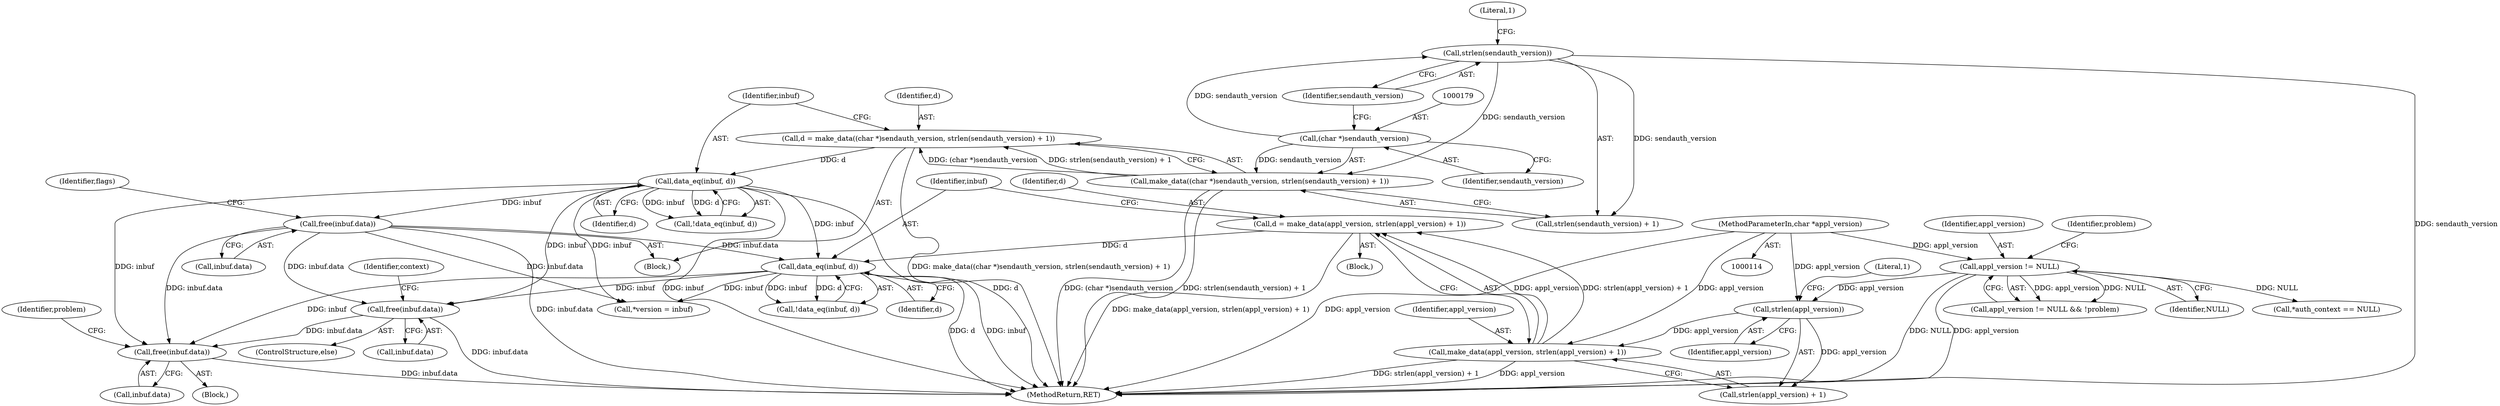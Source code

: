 digraph "0_krb5_102bb6ebf20f9174130c85c3b052ae104e5073ec_0@API" {
"1000400" [label="(Call,free(inbuf.data))"];
"1000187" [label="(Call,data_eq(inbuf, d))"];
"1000175" [label="(Call,d = make_data((char *)sendauth_version, strlen(sendauth_version) + 1))"];
"1000177" [label="(Call,make_data((char *)sendauth_version, strlen(sendauth_version) + 1))"];
"1000178" [label="(Call,(char *)sendauth_version)"];
"1000182" [label="(Call,strlen(sendauth_version))"];
"1000260" [label="(Call,free(inbuf.data))"];
"1000240" [label="(Call,data_eq(inbuf, d))"];
"1000197" [label="(Call,free(inbuf.data))"];
"1000230" [label="(Call,d = make_data(appl_version, strlen(appl_version) + 1))"];
"1000232" [label="(Call,make_data(appl_version, strlen(appl_version) + 1))"];
"1000235" [label="(Call,strlen(appl_version))"];
"1000224" [label="(Call,appl_version != NULL)"];
"1000118" [label="(MethodParameterIn,char *appl_version)"];
"1000226" [label="(Identifier,NULL)"];
"1000189" [label="(Identifier,d)"];
"1000184" [label="(Literal,1)"];
"1000401" [label="(Call,inbuf.data)"];
"1000620" [label="(MethodReturn,RET)"];
"1000182" [label="(Call,strlen(sendauth_version))"];
"1000405" [label="(Identifier,problem)"];
"1000267" [label="(Identifier,context)"];
"1000235" [label="(Call,strlen(appl_version))"];
"1000223" [label="(Call,appl_version != NULL && !problem)"];
"1000242" [label="(Identifier,d)"];
"1000197" [label="(Call,free(inbuf.data))"];
"1000232" [label="(Call,make_data(appl_version, strlen(appl_version) + 1))"];
"1000237" [label="(Literal,1)"];
"1000180" [label="(Identifier,sendauth_version)"];
"1000225" [label="(Identifier,appl_version)"];
"1000240" [label="(Call,data_eq(inbuf, d))"];
"1000236" [label="(Identifier,appl_version)"];
"1000178" [label="(Call,(char *)sendauth_version)"];
"1000118" [label="(MethodParameterIn,char *appl_version)"];
"1000255" [label="(Call,*version = inbuf)"];
"1000230" [label="(Call,d = make_data(appl_version, strlen(appl_version) + 1))"];
"1000387" [label="(Block,)"];
"1000260" [label="(Call,free(inbuf.data))"];
"1000186" [label="(Call,!data_eq(inbuf, d))"];
"1000176" [label="(Identifier,d)"];
"1000187" [label="(Call,data_eq(inbuf, d))"];
"1000241" [label="(Identifier,inbuf)"];
"1000400" [label="(Call,free(inbuf.data))"];
"1000175" [label="(Call,d = make_data((char *)sendauth_version, strlen(sendauth_version) + 1))"];
"1000198" [label="(Call,inbuf.data)"];
"1000259" [label="(ControlStructure,else)"];
"1000239" [label="(Call,!data_eq(inbuf, d))"];
"1000183" [label="(Identifier,sendauth_version)"];
"1000231" [label="(Identifier,d)"];
"1000224" [label="(Call,appl_version != NULL)"];
"1000228" [label="(Identifier,problem)"];
"1000181" [label="(Call,strlen(sendauth_version) + 1)"];
"1000261" [label="(Call,inbuf.data)"];
"1000203" [label="(Identifier,flags)"];
"1000177" [label="(Call,make_data((char *)sendauth_version, strlen(sendauth_version) + 1))"];
"1000234" [label="(Call,strlen(appl_version) + 1)"];
"1000233" [label="(Identifier,appl_version)"];
"1000296" [label="(Call,*auth_context == NULL)"];
"1000164" [label="(Block,)"];
"1000229" [label="(Block,)"];
"1000188" [label="(Identifier,inbuf)"];
"1000400" -> "1000387"  [label="AST: "];
"1000400" -> "1000401"  [label="CFG: "];
"1000401" -> "1000400"  [label="AST: "];
"1000405" -> "1000400"  [label="CFG: "];
"1000400" -> "1000620"  [label="DDG: inbuf.data"];
"1000187" -> "1000400"  [label="DDG: inbuf"];
"1000260" -> "1000400"  [label="DDG: inbuf.data"];
"1000240" -> "1000400"  [label="DDG: inbuf"];
"1000197" -> "1000400"  [label="DDG: inbuf.data"];
"1000187" -> "1000186"  [label="AST: "];
"1000187" -> "1000189"  [label="CFG: "];
"1000188" -> "1000187"  [label="AST: "];
"1000189" -> "1000187"  [label="AST: "];
"1000186" -> "1000187"  [label="CFG: "];
"1000187" -> "1000620"  [label="DDG: inbuf"];
"1000187" -> "1000620"  [label="DDG: d"];
"1000187" -> "1000186"  [label="DDG: inbuf"];
"1000187" -> "1000186"  [label="DDG: d"];
"1000175" -> "1000187"  [label="DDG: d"];
"1000187" -> "1000197"  [label="DDG: inbuf"];
"1000187" -> "1000240"  [label="DDG: inbuf"];
"1000187" -> "1000255"  [label="DDG: inbuf"];
"1000187" -> "1000260"  [label="DDG: inbuf"];
"1000175" -> "1000164"  [label="AST: "];
"1000175" -> "1000177"  [label="CFG: "];
"1000176" -> "1000175"  [label="AST: "];
"1000177" -> "1000175"  [label="AST: "];
"1000188" -> "1000175"  [label="CFG: "];
"1000175" -> "1000620"  [label="DDG: make_data((char *)sendauth_version, strlen(sendauth_version) + 1)"];
"1000177" -> "1000175"  [label="DDG: (char *)sendauth_version"];
"1000177" -> "1000175"  [label="DDG: strlen(sendauth_version) + 1"];
"1000177" -> "1000181"  [label="CFG: "];
"1000178" -> "1000177"  [label="AST: "];
"1000181" -> "1000177"  [label="AST: "];
"1000177" -> "1000620"  [label="DDG: (char *)sendauth_version"];
"1000177" -> "1000620"  [label="DDG: strlen(sendauth_version) + 1"];
"1000178" -> "1000177"  [label="DDG: sendauth_version"];
"1000182" -> "1000177"  [label="DDG: sendauth_version"];
"1000178" -> "1000180"  [label="CFG: "];
"1000179" -> "1000178"  [label="AST: "];
"1000180" -> "1000178"  [label="AST: "];
"1000183" -> "1000178"  [label="CFG: "];
"1000178" -> "1000182"  [label="DDG: sendauth_version"];
"1000182" -> "1000181"  [label="AST: "];
"1000182" -> "1000183"  [label="CFG: "];
"1000183" -> "1000182"  [label="AST: "];
"1000184" -> "1000182"  [label="CFG: "];
"1000182" -> "1000620"  [label="DDG: sendauth_version"];
"1000182" -> "1000181"  [label="DDG: sendauth_version"];
"1000260" -> "1000259"  [label="AST: "];
"1000260" -> "1000261"  [label="CFG: "];
"1000261" -> "1000260"  [label="AST: "];
"1000267" -> "1000260"  [label="CFG: "];
"1000260" -> "1000620"  [label="DDG: inbuf.data"];
"1000240" -> "1000260"  [label="DDG: inbuf"];
"1000197" -> "1000260"  [label="DDG: inbuf.data"];
"1000240" -> "1000239"  [label="AST: "];
"1000240" -> "1000242"  [label="CFG: "];
"1000241" -> "1000240"  [label="AST: "];
"1000242" -> "1000240"  [label="AST: "];
"1000239" -> "1000240"  [label="CFG: "];
"1000240" -> "1000620"  [label="DDG: d"];
"1000240" -> "1000620"  [label="DDG: inbuf"];
"1000240" -> "1000239"  [label="DDG: inbuf"];
"1000240" -> "1000239"  [label="DDG: d"];
"1000197" -> "1000240"  [label="DDG: inbuf.data"];
"1000230" -> "1000240"  [label="DDG: d"];
"1000240" -> "1000255"  [label="DDG: inbuf"];
"1000197" -> "1000164"  [label="AST: "];
"1000197" -> "1000198"  [label="CFG: "];
"1000198" -> "1000197"  [label="AST: "];
"1000203" -> "1000197"  [label="CFG: "];
"1000197" -> "1000620"  [label="DDG: inbuf.data"];
"1000197" -> "1000255"  [label="DDG: inbuf.data"];
"1000230" -> "1000229"  [label="AST: "];
"1000230" -> "1000232"  [label="CFG: "];
"1000231" -> "1000230"  [label="AST: "];
"1000232" -> "1000230"  [label="AST: "];
"1000241" -> "1000230"  [label="CFG: "];
"1000230" -> "1000620"  [label="DDG: make_data(appl_version, strlen(appl_version) + 1)"];
"1000232" -> "1000230"  [label="DDG: appl_version"];
"1000232" -> "1000230"  [label="DDG: strlen(appl_version) + 1"];
"1000232" -> "1000234"  [label="CFG: "];
"1000233" -> "1000232"  [label="AST: "];
"1000234" -> "1000232"  [label="AST: "];
"1000232" -> "1000620"  [label="DDG: appl_version"];
"1000232" -> "1000620"  [label="DDG: strlen(appl_version) + 1"];
"1000235" -> "1000232"  [label="DDG: appl_version"];
"1000118" -> "1000232"  [label="DDG: appl_version"];
"1000235" -> "1000234"  [label="AST: "];
"1000235" -> "1000236"  [label="CFG: "];
"1000236" -> "1000235"  [label="AST: "];
"1000237" -> "1000235"  [label="CFG: "];
"1000235" -> "1000234"  [label="DDG: appl_version"];
"1000224" -> "1000235"  [label="DDG: appl_version"];
"1000118" -> "1000235"  [label="DDG: appl_version"];
"1000224" -> "1000223"  [label="AST: "];
"1000224" -> "1000226"  [label="CFG: "];
"1000225" -> "1000224"  [label="AST: "];
"1000226" -> "1000224"  [label="AST: "];
"1000228" -> "1000224"  [label="CFG: "];
"1000223" -> "1000224"  [label="CFG: "];
"1000224" -> "1000620"  [label="DDG: appl_version"];
"1000224" -> "1000620"  [label="DDG: NULL"];
"1000224" -> "1000223"  [label="DDG: appl_version"];
"1000224" -> "1000223"  [label="DDG: NULL"];
"1000118" -> "1000224"  [label="DDG: appl_version"];
"1000224" -> "1000296"  [label="DDG: NULL"];
"1000118" -> "1000114"  [label="AST: "];
"1000118" -> "1000620"  [label="DDG: appl_version"];
}

